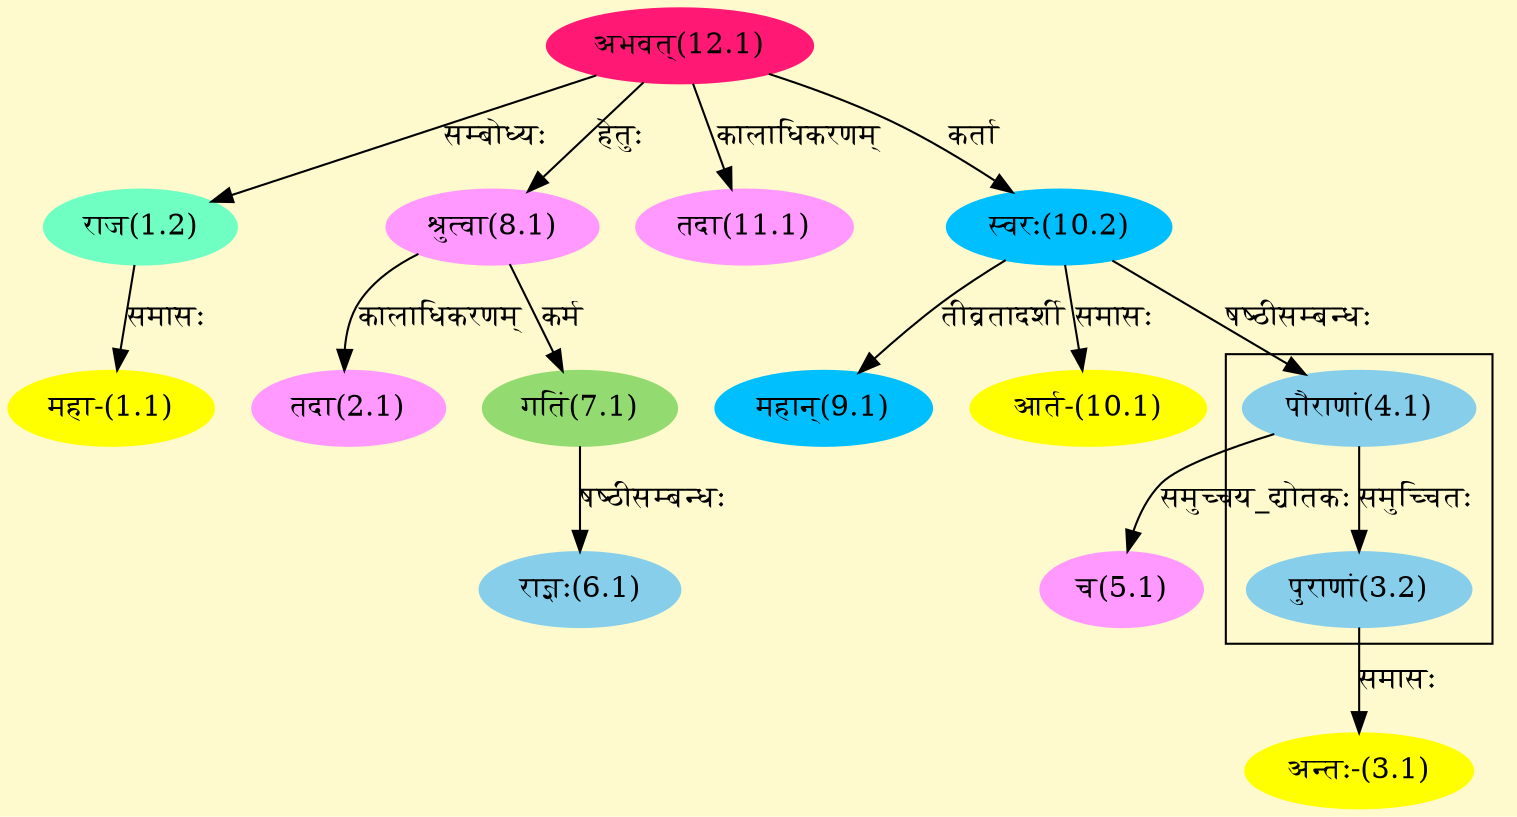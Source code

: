 digraph G{
rankdir=BT;
 compound=true;
 bgcolor="lemonchiffon1";

subgraph cluster_1{
Node3_2 [style=filled, color="#87CEEB" label = "पुराणां(3.2)"]
Node4_1 [style=filled, color="#87CEEB" label = "पौराणां(4.1)"]

}
Node1_1 [style=filled, color="#FFFF00" label = "महा-(1.1)"]
Node1_2 [style=filled, color="#6FFFC3" label = "राज(1.2)"]
Node12_1 [style=filled, color="#FF1975" label = "अभवत्(12.1)"]
Node2_1 [style=filled, color="#FF99FF" label = "तदा(2.1)"]
Node8_1 [style=filled, color="#FF99FF" label = "श्रुत्वा(8.1)"]
Node3_1 [style=filled, color="#FFFF00" label = "अन्तः-(3.1)"]
Node3_2 [style=filled, color="#87CEEB" label = "पुराणां(3.2)"]
Node4_1 [style=filled, color="#87CEEB" label = "पौराणां(4.1)"]
Node10_2 [style=filled, color="#00BFFF" label = "स्वरः(10.2)"]
Node5_1 [style=filled, color="#FF99FF" label = "च(5.1)"]
Node6_1 [style=filled, color="#87CEEB" label = "राज्ञः(6.1)"]
Node7_1 [style=filled, color="#93DB70" label = "गतिं(7.1)"]
Node9_1 [style=filled, color="#00BFFF" label = "महान्(9.1)"]
Node10_1 [style=filled, color="#FFFF00" label = "आर्त-(10.1)"]
Node11_1 [style=filled, color="#FF99FF" label = "तदा(11.1)"]
/* Start of Relations section */

Node1_1 -> Node1_2 [  label="समासः"  dir="back" ]
Node1_2 -> Node12_1 [  label="सम्बोध्यः"  dir="back" ]
Node2_1 -> Node8_1 [  label="कालाधिकरणम्"  dir="back" ]
Node3_1 -> Node3_2 [  label="समासः"  dir="back" ]
Node3_2 -> Node4_1 [  label="समुच्चितः"  dir="back" ]
Node4_1 -> Node10_2 [  label="षष्ठीसम्बन्धः"  dir="back" ]
Node5_1 -> Node4_1 [  label="समुच्चय_द्योतकः"  dir="back" ]
Node6_1 -> Node7_1 [  label="षष्ठीसम्बन्धः"  dir="back" ]
Node7_1 -> Node8_1 [  label="कर्म"  dir="back" ]
Node8_1 -> Node12_1 [  label="हेतुः"  dir="back" ]
Node9_1 -> Node10_2 [  label="तीव्रतादर्शी"  dir="back" ]
Node10_1 -> Node10_2 [  label="समासः"  dir="back" ]
Node10_2 -> Node12_1 [  label="कर्ता"  dir="back" ]
Node11_1 -> Node12_1 [  label="कालाधिकरणम्"  dir="back" ]
}
